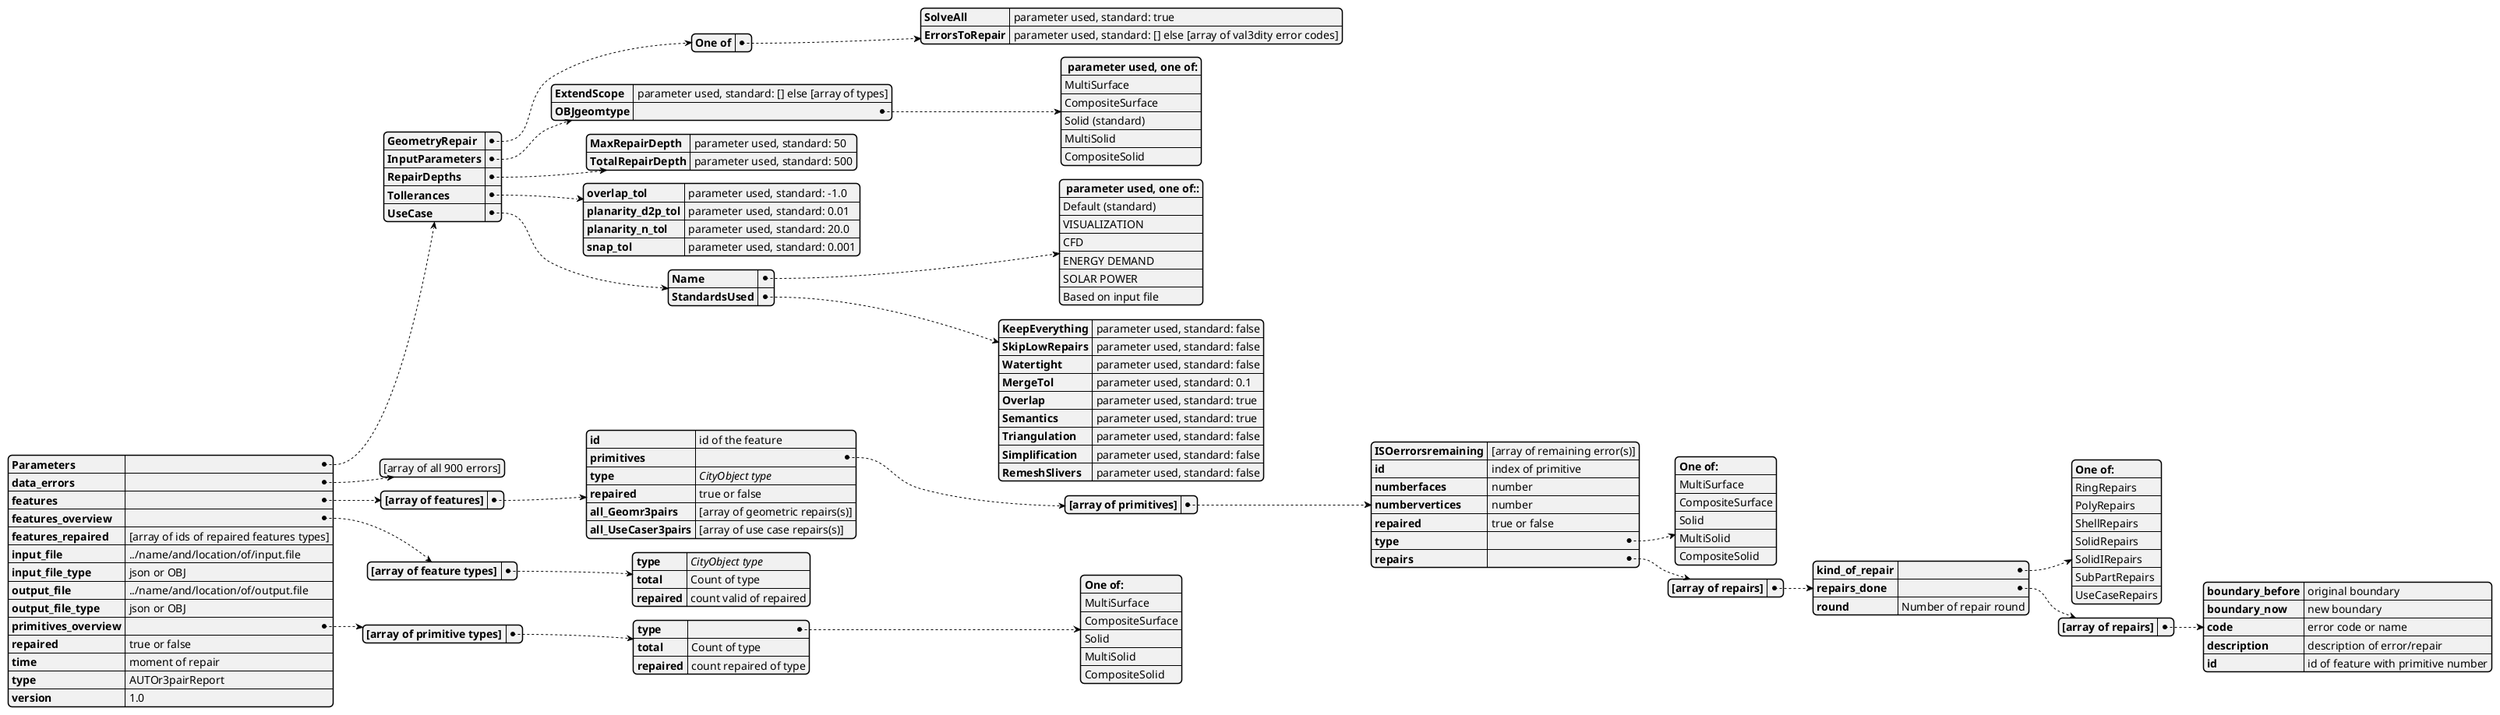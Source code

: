 @startjson
{
    "Parameters": {
            "GeometryRepair": {
                "<B>One of": {"SolveAll": "parameter used, standard: true",
                                "ErrorsToRepair": "parameter used, standard: [] else [array of val3dity error codes]"}
            },
            "InputParameters": {
                "ExtendScope": "parameter used, standard: [] else [array of types]",
                "OBJgeomtype": ["<B> parameter used, one of:","MultiSurface", "CompositeSurface", "Solid (standard)", "MultiSolid", "CompositeSolid"]
            },
            "RepairDepths": {
                "MaxRepairDepth": "parameter used, standard: 50",
                "TotalRepairDepth": "parameter used, standard: 500"
            },
            "Tollerances": {
                "overlap_tol": "parameter used, standard: -1.0",
                "planarity_d2p_tol": "parameter used, standard: 0.01",
                "planarity_n_tol": "parameter used, standard: 20.0",
                "snap_tol": "parameter used, standard: 0.001"
            },
            "UseCase": {
                "Name": ["<B> parameter used, one of::","Default (standard)", "VISUALIZATION", "CFD", "ENERGY DEMAND", "SOLAR POWER", "Based on input file"],
                "StandardsUsed": {
                    "KeepEverything": "parameter used, standard: false",
                    "SkipLowRepairs": "parameter used, standard: false",
                    "Watertight": "parameter used, standard: false",
                    "MergeTol": "parameter used, standard: 0.1",
                    "Overlap": "parameter used, standard: true",
                    "Semantics": "parameter used, standard: true",
                    "Triangulation": "parameter used, standard: false",
                    "Simplification": "parameter used, standard: false",
                    "RemeshSlivers": "parameter used, standard: false"

                }
            }
        },
    "data_errors": ["[array of all 900 errors]"],
    "features": {"[array of features]":
        {
          "id": "id of the feature",
          "primitives": {"[array of primitives]" :
            {
              "ISOerrorsremaining": "[array of remaining error(s)]",
              "id": "index of primitive",
              "numberfaces": "number",
              "numbervertices": "number",
              "repaired": "true or false",
              "type": ["<B>One of:","MultiSurface", "CompositeSurface", "Solid", "MultiSolid", "CompositeSolid"],
              "repairs": {"[array of repairs]" :
                {
                  "kind_of_repair": ["<B>One of:","RingRepairs", "PolyRepairs",
                                                   "ShellRepairs",
                                                   "SolidRepairs",
                                                   "SolidIRepairs","SubPartRepairs", "UseCaseRepairs"],
                  "repairs_done": {"[array of repairs]" :{
                         "boundary_before": "original boundary",
                         "boundary_now": "new boundary",
                         "code": "error code or name",
                         "description": "description of error/repair",
                         "id": "id of feature with primitive number"
                     }},
                  "round": "Number of repair round"
                }
              }
            }
          },
          "type": "<i>CityObject type",
          "repaired": "true or false",
          "all_Geomr3pairs": "[array of geometric repairs(s)]",
          "all_UseCaser3pairs": "[array of use case repairs(s)]"
        }
      },

    "features_overview": {"[array of feature types]" :
        {
              "type": "<i>CityObject type",
              "total": "Count of type",
              "repaired": "count valid of repaired"
            }
    },
    "features_repaired": "[array of ids of repaired features types]",
    "input_file": "../name/and/location/of/input.file",
    "input_file_type": "json or OBJ",
    "output_file": "../name/and/location/of/output.file",
    "output_file_type": "json or OBJ",
    "primitives_overview": {"[array of primitive types]" :
        {
              "type": ["<B>One of:","MultiSurface", "CompositeSurface", "Solid", "MultiSolid", "CompositeSolid"],
              "total": "Count of type",
              "repaired": "count repaired of type"
            }
    },
    "repaired": "true or false",
    "time": "moment of repair",
    "type": "AUTOr3pairReport",
    "version": "1.0"
}

@endjson